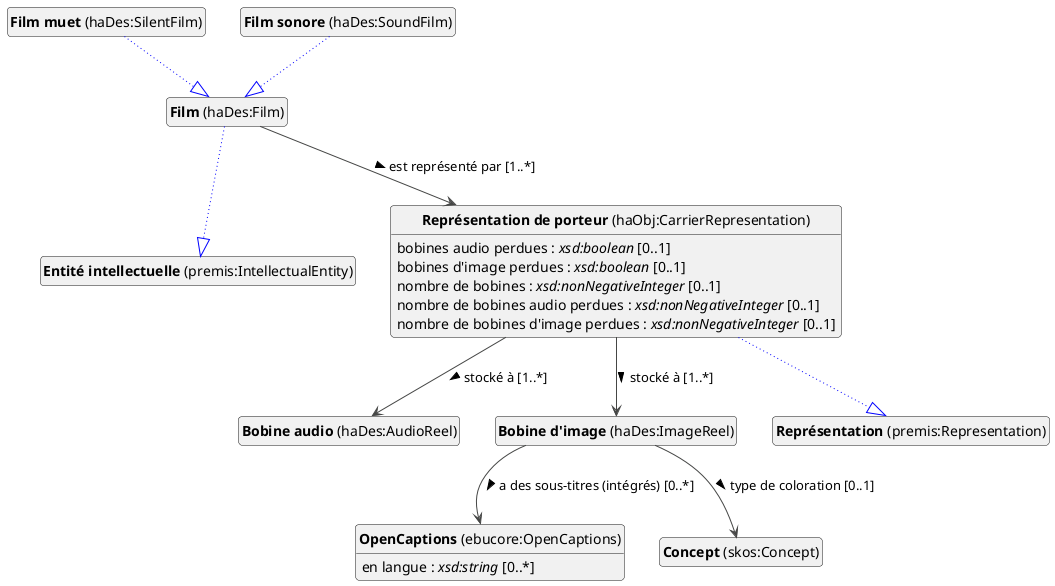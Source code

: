 @startuml
!theme vibrant
skinparam classFontSize 14
!define LIGHTORANGE
skinparam componentStyle uml2
skinparam wrapMessageWidth 1000
skinparam wrapWidth 1000
' skinparam ArrowColor #Maroon
' Remove shadows
skinparam shadowing false
'skinparam linetype polyline
skinparam ArrowMessageAlignment left
top to bottom direction


class "<b>OpenCaptions</b> (ebucore:OpenCaptions)" as ebucore_OpenCaptions [[#ebucore%3AOpenCaptions]]
class "<b>Bobine audio</b> (haDes:AudioReel)" as haDes_AudioReel [[#haDes%3AAudioReel]]
class "<b>Bobine d'image</b> (haDes:ImageReel)" as haDes_ImageReel [[#haDes%3AImageReel]]
class "<b>Concept</b> (skos:Concept)" as skos_Concept [[../../terms/fr#skos%3AConcept]]
class "<b>Film</b> (haDes:Film)" as haDes_Film [[#haDes%3AFilm]]
class "<b>Entité intellectuelle</b> (premis:IntellectualEntity)" as premis_IntellectualEntity [[#premis%3AIntellectualEntity]]
class "<b>Film muet</b> (haDes:SilentFilm)" as haDes_SilentFilm [[#haDes%3ASilentFilm]]
class "<b>Film</b> (haDes:Film)" as haDes_Film [[#haDes%3AFilm]]
class "<b>Film sonore</b> (haDes:SoundFilm)" as haDes_SoundFilm [[#haDes%3ASoundFilm]]
class "<b>Film</b> (haDes:Film)" as haDes_Film [[#haDes%3AFilm]]
class "<b>Représentation de porteur</b> (haObj:CarrierRepresentation)" as haObj_CarrierRepresentation [[../../audiovisual/fr#haObj%3ACarrierRepresentation]]
class "<b>Représentation</b> (premis:Representation)" as premis_Representation [[#premis%3ARepresentation]]


ebucore_OpenCaptions : en langue : <i>xsd:string</i> [0..*]





haDes_ImageReel --> ebucore_OpenCaptions :a des sous-titres (intégrés) [0..*]  > 
haDes_ImageReel --> skos_Concept :type de coloration [0..1]  > 



haDes_Film --|> premis_IntellectualEntity #blue;line.dotted;text:blue

haDes_Film --> haObj_CarrierRepresentation :est représenté par [1..*]  > 

haDes_SilentFilm --|> haDes_Film #blue;line.dotted;text:blue


haDes_SoundFilm --|> haDes_Film #blue;line.dotted;text:blue


haObj_CarrierRepresentation --|> premis_Representation #blue;line.dotted;text:blue

haObj_CarrierRepresentation : bobines audio perdues : <i>xsd:boolean</i> [0..1]
haObj_CarrierRepresentation : bobines d'image perdues : <i>xsd:boolean</i> [0..1]
haObj_CarrierRepresentation : nombre de bobines : <i>xsd:nonNegativeInteger</i> [0..1]
haObj_CarrierRepresentation : nombre de bobines audio perdues : <i>xsd:nonNegativeInteger</i> [0..1]
haObj_CarrierRepresentation : nombre de bobines d'image perdues : <i>xsd:nonNegativeInteger</i> [0..1]
haObj_CarrierRepresentation --> haDes_AudioReel :stocké à [1..*]  > 
haObj_CarrierRepresentation --> haDes_ImageReel :stocké à [1..*]  > 




hide circle
hide methods
hide empty members
@enduml


